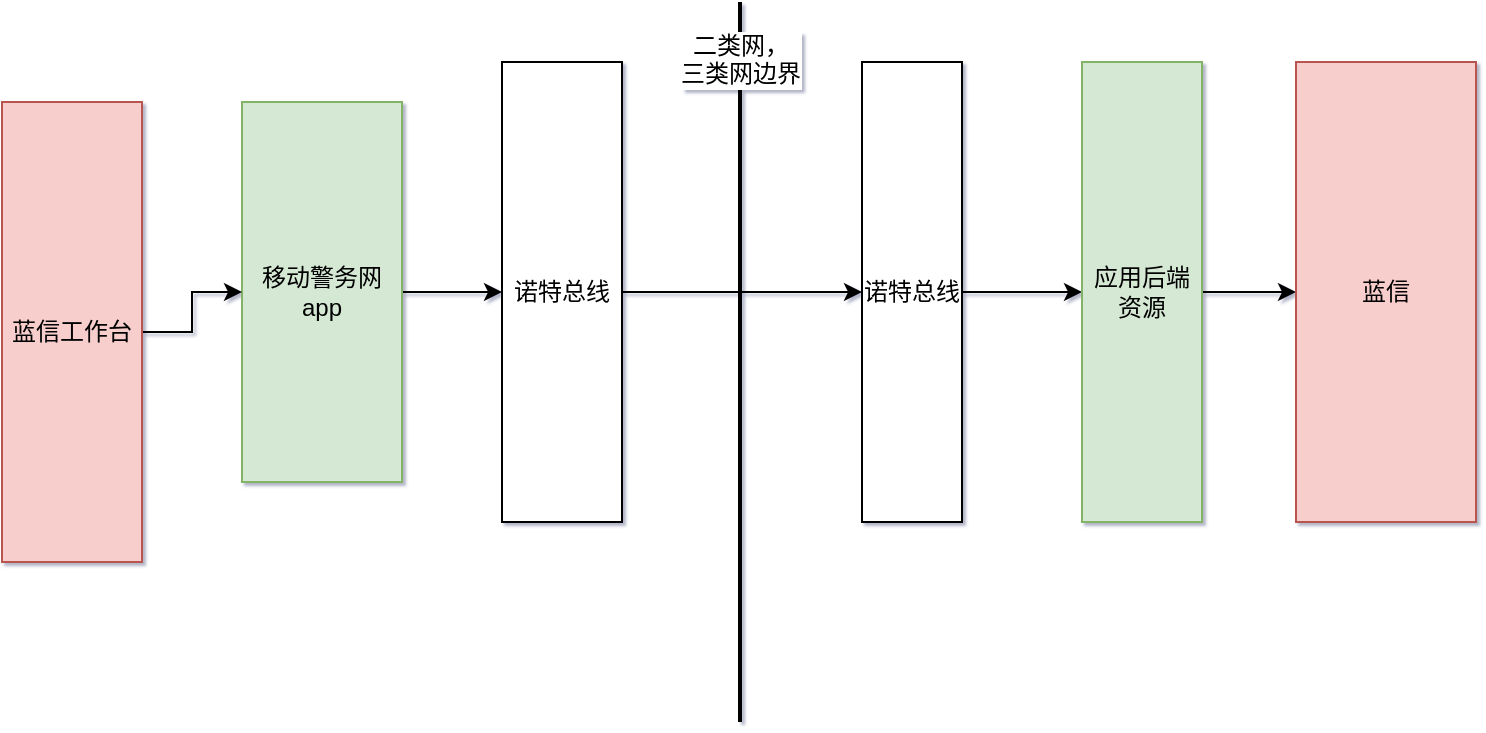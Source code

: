 <mxfile version="13.8.0" type="github">
  <diagram id="v87uAr-3PgzYfvqMpKA_" name="Page-1">
    <mxGraphModel dx="1242" dy="672" grid="1" gridSize="10" guides="1" tooltips="1" connect="1" arrows="1" fold="1" page="1" pageScale="1" pageWidth="827" pageHeight="1169" background="#ffffff" math="0" shadow="1">
      <root>
        <mxCell id="0" />
        <mxCell id="1" parent="0" />
        <mxCell id="WR_h59PlAC_kSV7P3UoJ-6" style="edgeStyle=orthogonalEdgeStyle;rounded=0;orthogonalLoop=1;jettySize=auto;html=1;" parent="1" source="WR_h59PlAC_kSV7P3UoJ-1" target="WR_h59PlAC_kSV7P3UoJ-5" edge="1">
          <mxGeometry relative="1" as="geometry" />
        </mxCell>
        <mxCell id="WR_h59PlAC_kSV7P3UoJ-1" value="移动警务网&lt;br&gt;app" style="rounded=0;whiteSpace=wrap;html=1;fillColor=#d5e8d4;strokeColor=#82b366;" parent="1" vertex="1">
          <mxGeometry x="160" y="70" width="80" height="190" as="geometry" />
        </mxCell>
        <mxCell id="WR_h59PlAC_kSV7P3UoJ-4" value="二类网，&lt;br&gt;三类网边界" style="line;strokeWidth=2;direction=south;html=1;" parent="1" vertex="1">
          <mxGeometry x="404" y="20" width="10" height="360" as="geometry" />
        </mxCell>
        <mxCell id="WR_h59PlAC_kSV7P3UoJ-8" style="edgeStyle=orthogonalEdgeStyle;rounded=0;orthogonalLoop=1;jettySize=auto;html=1;entryX=0;entryY=0.5;entryDx=0;entryDy=0;" parent="1" source="WR_h59PlAC_kSV7P3UoJ-5" target="WR_h59PlAC_kSV7P3UoJ-7" edge="1">
          <mxGeometry relative="1" as="geometry" />
        </mxCell>
        <mxCell id="WR_h59PlAC_kSV7P3UoJ-5" value="诺特总线" style="rounded=0;whiteSpace=wrap;html=1;" parent="1" vertex="1">
          <mxGeometry x="290" y="50" width="60" height="230" as="geometry" />
        </mxCell>
        <mxCell id="WR_h59PlAC_kSV7P3UoJ-10" style="edgeStyle=orthogonalEdgeStyle;rounded=0;orthogonalLoop=1;jettySize=auto;html=1;entryX=0;entryY=0.5;entryDx=0;entryDy=0;" parent="1" source="WR_h59PlAC_kSV7P3UoJ-7" target="WR_h59PlAC_kSV7P3UoJ-9" edge="1">
          <mxGeometry relative="1" as="geometry" />
        </mxCell>
        <mxCell id="WR_h59PlAC_kSV7P3UoJ-7" value="诺特总线" style="rounded=0;whiteSpace=wrap;html=1;" parent="1" vertex="1">
          <mxGeometry x="470" y="50" width="50" height="230" as="geometry" />
        </mxCell>
        <mxCell id="WR_h59PlAC_kSV7P3UoJ-12" style="edgeStyle=orthogonalEdgeStyle;rounded=0;orthogonalLoop=1;jettySize=auto;html=1;" parent="1" source="WR_h59PlAC_kSV7P3UoJ-9" target="WR_h59PlAC_kSV7P3UoJ-11" edge="1">
          <mxGeometry relative="1" as="geometry" />
        </mxCell>
        <mxCell id="WR_h59PlAC_kSV7P3UoJ-9" value="应用后端资源" style="rounded=0;whiteSpace=wrap;html=1;fillColor=#d5e8d4;strokeColor=#82b366;" parent="1" vertex="1">
          <mxGeometry x="580" y="50" width="60" height="230" as="geometry" />
        </mxCell>
        <mxCell id="WR_h59PlAC_kSV7P3UoJ-11" value="蓝信" style="rounded=0;whiteSpace=wrap;html=1;fillColor=#f8cecc;strokeColor=#b85450;" parent="1" vertex="1">
          <mxGeometry x="687" y="50" width="90" height="230" as="geometry" />
        </mxCell>
        <mxCell id="Eb5daNgFSaHGp3GrH8q1-3" style="edgeStyle=orthogonalEdgeStyle;rounded=0;orthogonalLoop=1;jettySize=auto;html=1;" parent="1" source="Eb5daNgFSaHGp3GrH8q1-2" target="WR_h59PlAC_kSV7P3UoJ-1" edge="1">
          <mxGeometry relative="1" as="geometry" />
        </mxCell>
        <mxCell id="Eb5daNgFSaHGp3GrH8q1-2" value="蓝信工作台" style="rounded=0;whiteSpace=wrap;html=1;fillColor=#f8cecc;strokeColor=#b85450;" parent="1" vertex="1">
          <mxGeometry x="40" y="70" width="70" height="230" as="geometry" />
        </mxCell>
      </root>
    </mxGraphModel>
  </diagram>
</mxfile>
